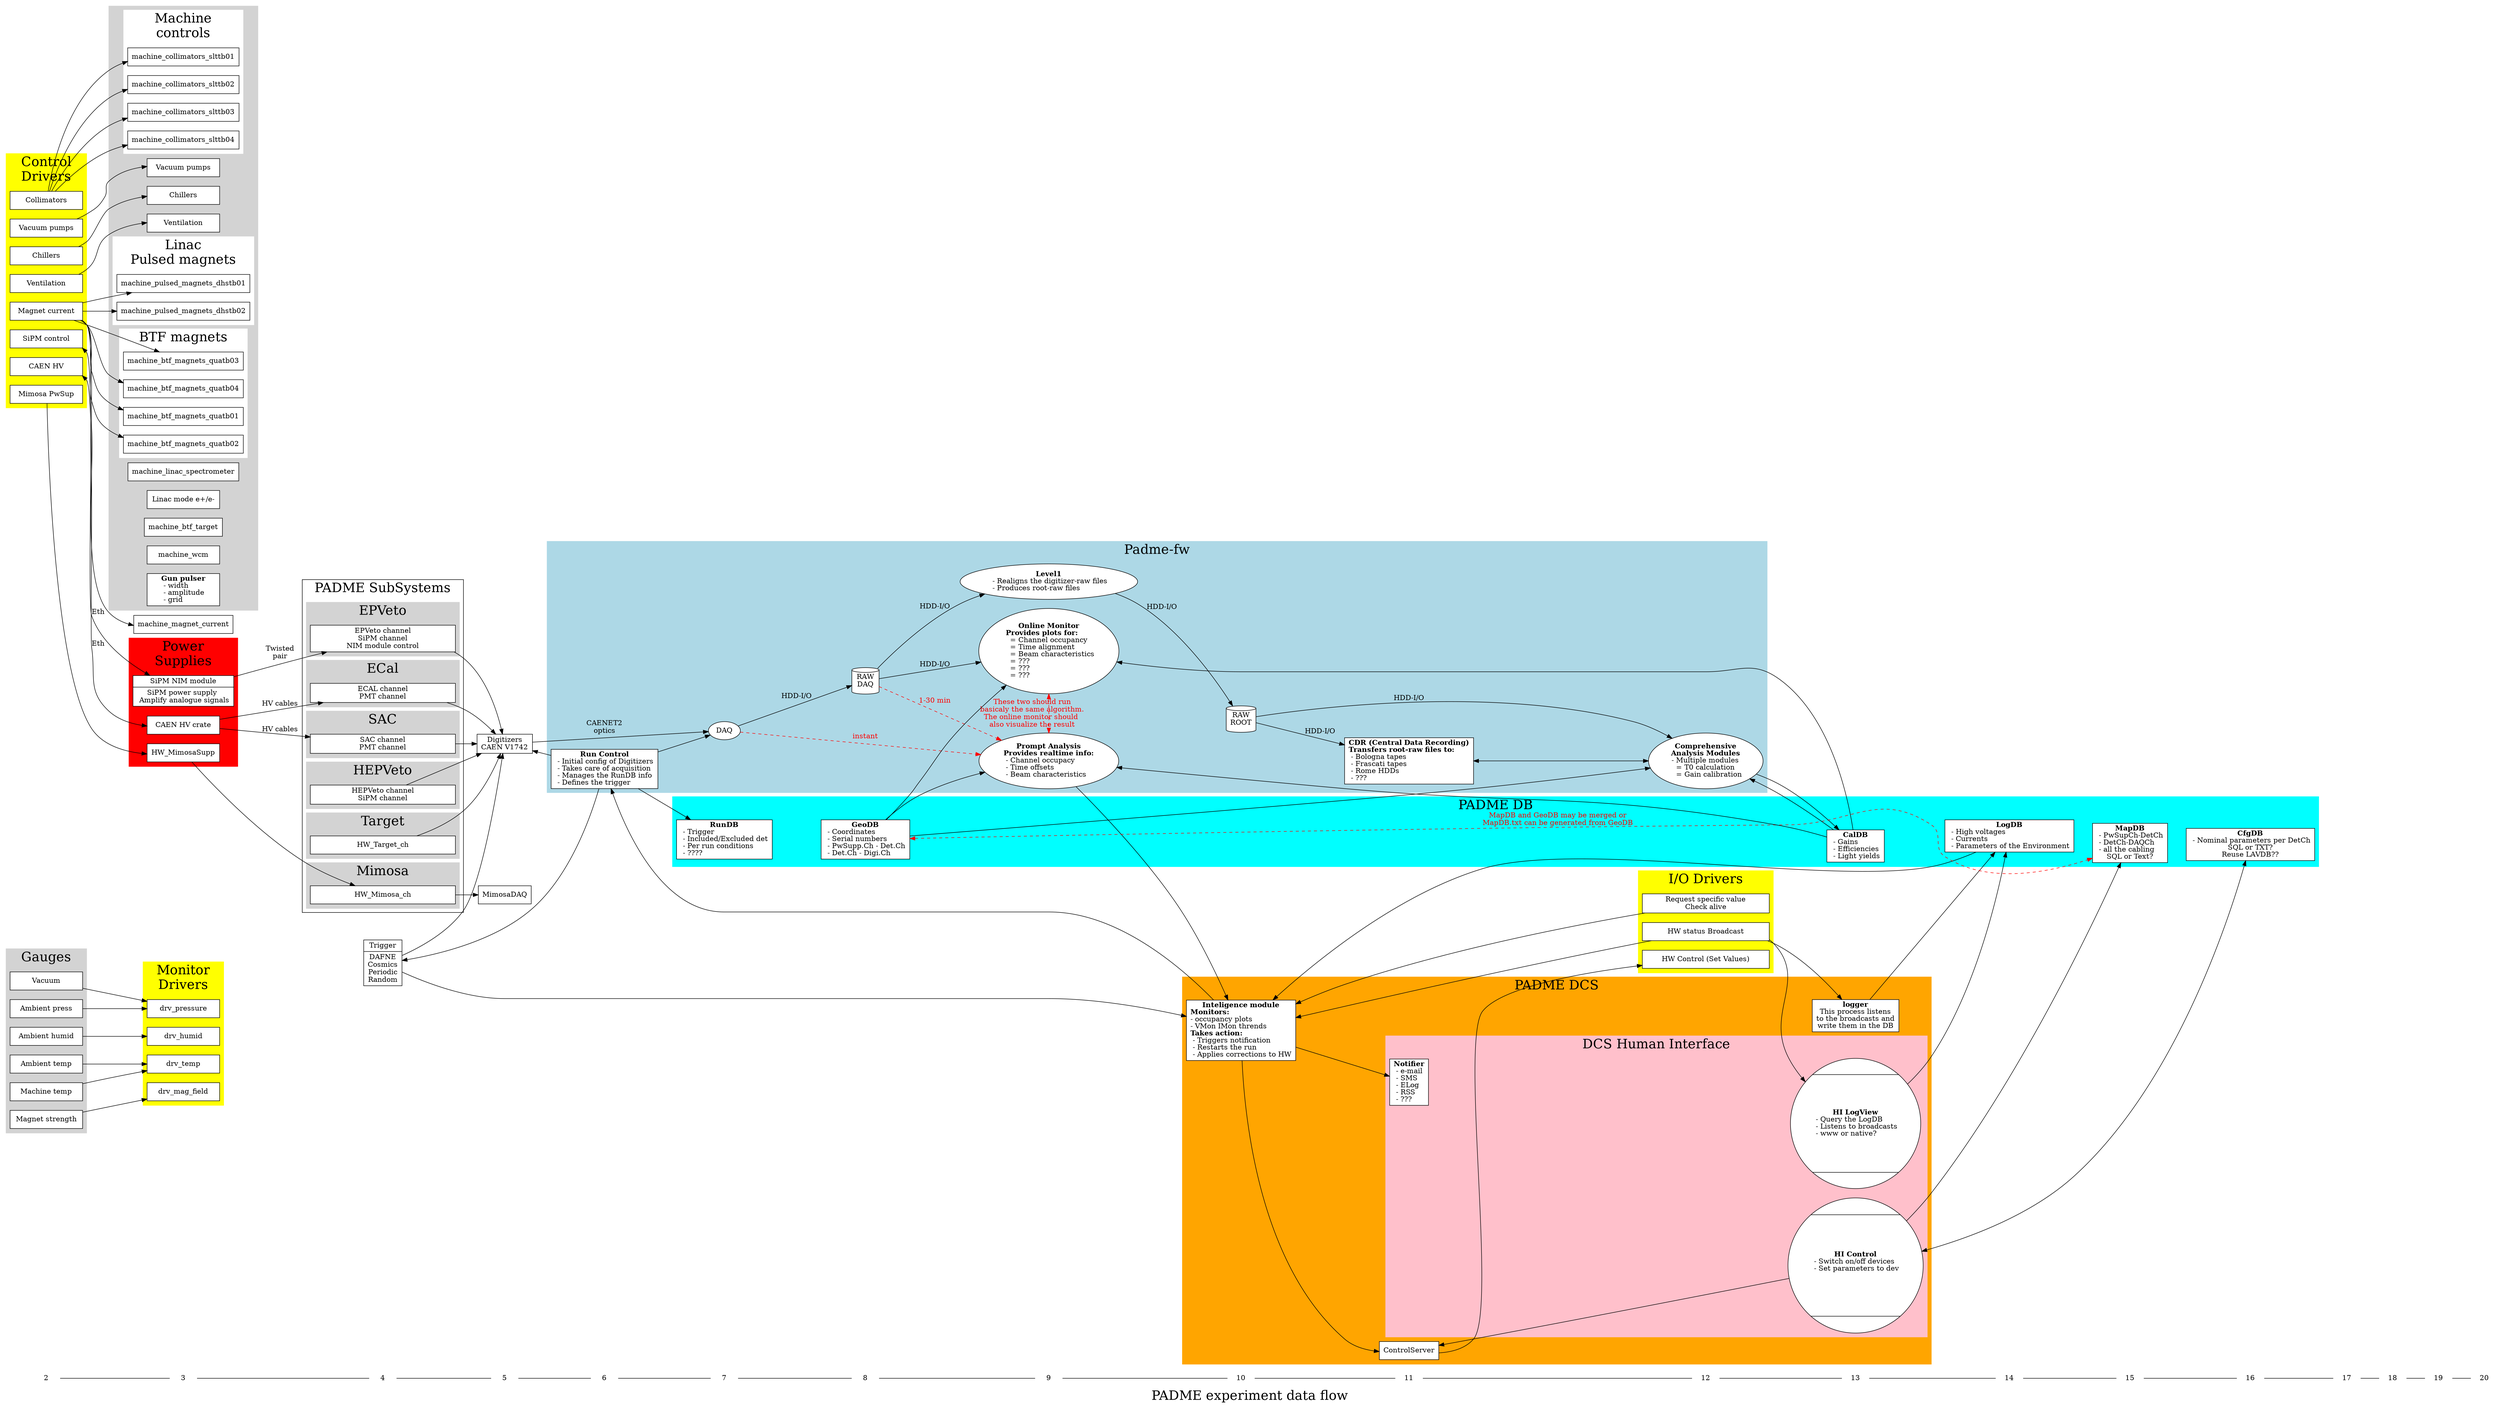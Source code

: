 #!/bin/dot -Tsvg

digraph PADME_flowchart {
  newrank=true;/*{{{*/
  remincross=true;
  compound=true;
  graph [ layout=dot] //, ratio=auto, splines=true, splines=spline];
  graph [rankdir=LR];

  {
    node [shape = none];
    edge[arrowhead=none];
    //1  ->
    2  -> 3  -> 4  -> 5  -> 6  -> 7  -> 8  -> 9  -> 10 -> 11 -> 12 -> 13 -> 14 -> 15 -> 16 -> 17 -> 18 -> 19 -> 20;
  }

  //graph[splines=true, splines=spline];
  //edge [splines=false, splines="",fontcolor=red, label="UU"];
  //edge[dir=both,label="edge"];
  fontsize=26;
  fontnames=svg;
  node[shape=record];/*}}}*/




  {//Harware units /*{{{*/
    graph[style=filled color=lightgrey];node[style=filled,fillcolor=white];
    subgraph cluster_gauges{
      node[width=2];
      label="Gauges";
      gauge_vacuum       [label="Vacuum"];
      gauge_ambtemp      [label="Ambient temp"];
      gauge_ambhumid     [label="Ambient humid"];
      gauge_ambpressure  [label="Ambient press"];
      gauge_temp         [label="Machine temp"];
      gauge_mag_field    [label="Magnet strength"];
    }
    subgraph cluster_machine_controls{
      {
    graph[style=filled color=white];//node[style=filled,fillcolor=white];
      node[width=2];
      graph[rank=same];
      label="Machine\ncontrols";
      machine_vacuum_pumps    [label="Vacuum pumps" ];
      machine_cooling         [label="Chillers"     ];
      machine_ventilation     [label="Ventilation"  ];
      //machine_magnet_current  [label="Magnet current"];
      machine_linac_spectrometer
      machine_linac_modeepem  [label="Linac mode e+/e-"];
      machine_btf_target

    subgraph cluster_linac_pulsed_magnets{
      label="Linac\nPulsed magnets";
      machine_pulsed_magnets_dhstb01;
      machine_pulsed_magnets_dhstb02;
    }
    subgraph cluster_btf_magnets{
      label="BTF magnets";
      machine_btf_magnets_quatb01;
      machine_btf_magnets_quatb02;
      machine_btf_magnets_quatb03;
      machine_btf_magnets_quatb04;
    }
    subgraph cluster_collimators{
      machine_collimators_slttb01;
      machine_collimators_slttb02;
      machine_collimators_slttb03;
      machine_collimators_slttb04;
    }
    machine_wcm;
    machine_gun_pulser[label=<<b>Gun pulser</b><br/> - width<br align="left"/> - amplitude<br align="left"/> - grid<br align="left"/>>]
      }
    }
  }/*}}}*/

  {//Kernel Drivers /*{{{*/
    node[width=2];
    graph[style=filled color=yellow];node[style=filled,fillcolor=white];
    {rank=same;
      // drv_mag_field;
      // drv_vacuum_pumps;
      // drv_IO_requestInfo;
    }
    subgraph cluster_drv_gauges{
      graph[rank=same];
      label="Monitor\nDrivers";
      drv_mag_field;
      drv_pressure;
      drv_temp;
      drv_humid;
    }
    subgraph  cluster_drv_controls{
      graph[rank=same];
      label="Control\nDrivers";
      drv_vacuum_pumps   [label="Vacuum pumps" ];
      drv_cooling        [label="Chillers"     ];
      drv_ventilation    [label="Ventilation"  ];
      drv_magnet_current [label="Magnet current"];
      drv_collimators    [label="Collimators"];
      drv_HV_caen        [label="CAEN HV"];
      drv_HV_NIM_SiPM    [label="SiPM control"];
      drv_Mimosa         [label="Mimosa PwSup"];

    }
    subgraph cluster_drv_IO{
    node[width=3.5];
      graph[rank=same];
      label="I/O Drivers";
      drv_IO_requestInfo [label="Request specific value\nCheck alive"];
      drv_IO_SetValues   [label="HW Control (Set Values)"];
      drv_IO_broadcast   [label="HW status Broadcast"];
    }
  }/*}}}*/

  subgraph cluster_PwSupplies{/*{{{*/
    graph[style=filled color=red];node[style=filled,fillcolor=white];
    node[width=2];
    label="Power\nSupplies";
    rank=same;
    HW_NIM_SiPM_Module   [label="<f0>SiPM NIM module | <f1> SiPM power supply \n Amplify analogue signals"];
    HW_CAEN_HV [label=<CAEN HV crate<br align="right"/>>]; //Eth control
    HW_MimosaSupp
  }/*}}}*/

  subgraph cluster_PADME_DET{/*{{{*/
    node[width=4];
    label="PADME SubSystems";

    rank=same;


    {graph[style=filled color=lightgrey];node[style=filled,fillcolor=white];
      subgraph cluster_ECAL {
        //node [style=filled]; color=blue;
        label="ECal";
        HW_ECAL_ch    [label="ECAL channel\nPMT channel"];
      }
      subgraph cluster_SAC {
        label="SAC";
        HW_SAC_ch    [label="SAC channel\nPMT channel"];
      }
      subgraph cluster_EPVeto {
        label="EPVeto";
        HW_EPVeto_ch  [label="EPVeto channel\nSiPM channel\nNIM module control"]
      }
      subgraph cluster_HEPVeto {
        label="HEPVeto";
        HW_HEPVeto_ch [label="HEPVeto channel\nSiPM channel"]
      }
      subgraph cluster_Target{
        label="Target";
        HW_Target_ch
      }
      subgraph cluster_Mimosa{
        label="Mimosa";
        HW_Mimosa_ch
      }
    }
  }/*}}}*/


  subgraph cluster_padme_fw{/*{{{*/
    graph[style=filled color=lightblue];node[style=filled,fillcolor=white];
    RunControl [label=<<b>Run Control</b><br/> - Initial config of Digitizers<br align="left"/> - Takes care of acquisition<br align="left"/> - Manages the RunDB info<br align="left"/> - Defines the trigger<br align="left"/>>];
    label="Padme-fw";
    { node[shape=cylinder];
      fw_HDD_digiraw  [label="RAW\nDAQ"];
      fw_HDD_rootraw  [label="RAW\nROOT"];
    }



    { node[shape=""];
      fw_DAQ            [label="DAQ"];
      fw_L1             [label=<<b>Level1</b><br/> - Realigns the digitizer-raw files<br align="left"/> - Produces root-raw files<br align="left"/>>];
      fw_OnlineMonitor  [label=<<b>Online Monitor</b><br/> <b>Provides plots for:</b><br align="left"/>   = Channel occupancy<br align="left"/>   = Time alignment<br align="left"/>   = Beam characteristics<br align="left"/>   = ???<br align="left"/>   = ???<br align="left"/>   = ???<br align="left"/>>];
      fw_PromptAnalysis [label=<<b>Prompt Analysis</b><br/><b>Provides realtime info:</b><br align="left"/> - Channel occupacy<br align="left"/> - Time offsets<br align="left"/> - Beam characteristics<br align="left"/>>];
      fw_ComprehensiveAnalysis[label=<<b>Comprehensive<br align="center"/>Analysis Modules</b><br/> - Multiple modules<br align="left"/>   = T0 calculation<br align="left"/>   = Gain calibration<br align="left"/>>];
    }
    fw_CDR [label=<<b>CDR (Central Data Recording)</b><br/><b>Transfers root-raw files to:</b><br align="left"/> - Bologna tapes<br align="left"/> - Frascati tapes<br align="left"/> - Rome HDDs<br align="left"/> - ???<br align="left"/>>];


    {rank=same;
      fw_CDR;
      //fw_ComprehensiveAnalysis
    }

    {rank=same;
      //fw_CDR;
      //fw_ComprehensiveAnalysis
      fw_OnlineMonitor;
      fw_PromptAnalysis;
      fw_L1
    }
    {edge[label="HDD-I/O"];
      fw_DAQ -> fw_HDD_digiraw;
      fw_HDD_digiraw-> fw_L1  ;
      fw_L1 -> fw_HDD_rootraw ;
      fw_HDD_digiraw->fw_OnlineMonitor;
      fw_HDD_rootraw -> { fw_CDR, fw_ComprehensiveAnalysis}
    }

    {edge[label="???",fontcolor=red,style=dashed,color=red];
      fw_DAQ->fw_PromptAnalysis[label="instant"];
      fw_HDD_digiraw->fw_PromptAnalysis[label="1-30 min"];
      {edge[control=faslse];
        fw_OnlineMonitor->fw_PromptAnalysis[dir=both,label="These two should run\nbasicaly the same algorithm.\nThe online monitor should \nalso visualize the result"];
      }
    }

    fw_CDR->fw_ComprehensiveAnalysis[dir=both,constraint=true];


  }/*}}}*/


  subgraph cluster_PADME_DCS {/*{{{*/
    graph[style=filled color=orange];node[style=filled,fillcolor=white];

    label="PADME DCS";
    decision [label=<<b>Inteligence module<br/>Monitors:</b><br align="left"/>- occupancy plots<br align="left"/>- VMon IMon thrends<br align="left"/><b>Takes action:</b><br align="left"/> - Triggers notification<br align="left"/> - Restarts the run<br align="left"/> - Applies corrections to HW<br align="left"/>>];
    logger [shape=box,label=<<b>logger</b><br/>This process listens<br/>to the broadcasts and<br/>write them in the DB<br/>>];
    ControlServer;
    //{rank=same;
    //  ControlServer;
    //  logger;
    //}
    subgraph cluster_HI
    {
      label="DCS Human Interface";
      graph[style=filled color=pink];node[style=filled,fillcolor=white];
      {
        rank=same;
        node[shape=Mcircle];
        HIControl[label=<<b>HI Control</b><br/> - Switch on/off devices<br align="left"/> - Set parameters to dev<br align="left"/> >];
        HILogView[label=<<b>HI LogView</b><br/> - Query the LogDB<br align="left"/> - Listens to broadcasts<br align="left"/> - www or native?<br align="left"/>>];
      }
      notify   [label=<<b>Notifier</b><br/> - e-mail<br align="left"/> - SMS<br align="left"/> - ELog<br align="left"/> - RSS<br align="left"/> - ???<br align="left"/>>];

      //HIRunControl;
    }
  }/*}}}*/

//label=<<b>Level1</b><br/><br align="left"/><br align="left"/><br align="left"/><br align="left"/><br align="left"/><br align="left"/><br align="left"/><br align="left"/>>
  subgraph cluster_PADME_DB {/*{{{*/
    graph[style=filled color=cyan];node[style=filled,fillcolor=white];
    //rank=same;
    label="PADME DB";
    LogDB   [label=<<b>LogDB</b><br/> - High voltages<br align="left"/> - Currents<br align="left"/> - Parameters of the Environment<br align="left"/>>];

    CfgDB   [label=<<b>CfgDB</b><br/> - Nominal parameters per DetCh<br align="left"/>SQL or TXT?<br/>Reuse LAVDB??<br/>>];

    MapDB   [label=<<b>MapDB</b><br/> - PwSupCh-DetCh<br align="left"/> - DetCh-DAQCh<br align="left"/> - all the cabling<br align="left"/>SQL or Text?<br/>>];

    RunDB   [label=<<b>RunDB</b><br/> - Trigger<br align="left"/> - Included/Excluded det<br align="left"/> - Per run conditions<br align="left"/> - ????<br align="left"/>>]

    GeoDB   [label=<<b>GeoDB</b><br/> - Coordinates<br align="left"/> - Serial numbers<br align="left"/> - PwSupp.Ch - Det.Ch<br align="left"/> - Det.Ch - Digi.Ch<br align="left"/>>]

    CalDB   [label=<<b>CalDB</b><br/> - Gains<br align="left"/> - Efficiencies<br align="left"/> - Light yields<br align="left"/>>];
    //"CalDB|Callibration\ncoefficients"

    {rank=same;
      //GeoDB;
      //CalDB;
    }



    {edge[label="???",fontcolor=red,style=dashed,color=red,constraint=false];
      GeoDB->MapDB[dir=both, label="MapDB and GeoDB may be merged or\nMapDB.txt can be generated from GeoDB"];
      //RunDB->CalDB[dir=both]; // it is not needed. they will be neede on analysis level
    }


    {edge[style=invis]
      LogDB->MapDB->CfgDB;
    }
  }/*}}}*/


  drv_Mimosa->HW_MimosaSupp->HW_Mimosa_ch->MimosaDAQ


    GeoDB->{fw_PromptAnalysis,fw_OnlineMonitor,fw_ComprehensiveAnalysis}
  CalDB->{fw_PromptAnalysis,fw_OnlineMonitor,fw_ComprehensiveAnalysis}[concentrate=true]
    fw_ComprehensiveAnalysis->CalDB;





  RunControl->RunDB;
  //HIRunControl->RunControl;

  logger->LogDB;

  drv_IO_broadcast ->logger;

  HIControl-> ControlServer;
  //ControlServer->HIControl;

  ControlServer->drv_IO_SetValues;
  //drv_IO_SetValues->ControlServer;

  HIControl->CfgDB[dir=both];
  drv_IO_broadcast->HILogView;
  HILogView->LogDB;
  HIControl->MapDB;

  {
    //edge[style=invis]
    fw_PromptAnalysis->decision;
    decision->ControlServer;
    LogDB->decision;
    decision->RunControl;
    Trigger->decision;
    drv_IO_requestInfo->decision;
  }
  drv_IO_broadcast-> decision;
  decision-> notify;



  Trigger[label="Trigger|DAFNE\nCosmics\nPeriodic\nRandom"];
  Trigger -> HW_Digitizer[constraint=false];

  RunControl;
  RunControl->HW_Digitizer;
  RunControl->fw_DAQ[constraint=false];
  RunControl->Trigger;
  //Trigger->RunControl;






  HW_ECAL_ch   ->HW_Digitizer;
  HW_EPVeto_ch ->HW_Digitizer;
  HW_HEPVeto_ch->HW_Digitizer;
  HW_Target_ch ->HW_Digitizer;
  HW_SAC_ch -> HW_Digitizer;


  drv_HV_NIM_SiPM  ->  HW_NIM_SiPM_Module  [label="Eth",dir=both];
  HW_NIM_SiPM_Module-> HW_EPVeto_ch [label="Twisted\npair"];

  HW_Digitizer [label="Digitizers\nCAEN V1742"];


  drv_HV_caen  ->  HW_CAEN_HV [label="Eth",dir=both];
  HW_CAEN_HV -> HW_ECAL_ch [label="HV cables"];
  HW_CAEN_HV -> HW_SAC_ch [label="HV cables"];








  // edges
  gauge_vacuum      ->drv_pressure;
  gauge_ambtemp     ->drv_temp;
  gauge_ambhumid    ->drv_humid;
  gauge_ambpressure ->drv_pressure;
  gauge_temp        ->drv_temp;
  gauge_mag_field   ->drv_mag_field;

  drv_vacuum_pumps  ->machine_vacuum_pumps  ;
  drv_cooling       ->machine_cooling       ;
  drv_ventilation   ->machine_ventilation   ;
  drv_magnet_current->machine_magnet_current;







  machine_linac_spectrometer
    machine_linac_modeepem 
    machine_btf_target
    drv_magnet_current->{
      machine_pulsed_magnets_dhstb01
        machine_pulsed_magnets_dhstb02
        machine_btf_magnets_quatb01
        machine_btf_magnets_quatb02
        machine_btf_magnets_quatb03
        machine_btf_magnets_quatb04
    }
  drv_collimators->{
    machine_collimators_slttb01
      machine_collimators_slttb02
      machine_collimators_slttb03
      machine_collimators_slttb04
  }
  machine_wcm
    machine_gun_pulser





















    HW_Digitizer -> fw_DAQ[label="CAENET2\noptics"];


  //{rank=same;Trigger, fw_DAQ;}

  //{ rank=same; 1 ; gauge_vacuum }
  { rank=same; 2 ; drv_cooling}
  { rank=same; 3 ; HW_MimosaSupp; machine_magnet_current}
  { rank=same; 4 ; HW_EPVeto_ch, Trigger}
  { rank=same; 5 ; HW_Digitizer}
  { rank=same; 6 ; RunControl}
  { rank=same; 7 ; fw_DAQ;}
  // { rank=same; 7 ; RunControl}
  // { rank=same; 8 ; }
  // { rank=same; 9 ;}
  // { rank=same; 10; decision}
  // { rank=same; 11;    }
  // { rank=same; 12; HIControl}
  // { rank=same; 13; LogDB}
  // { rank=same; 14; }
  // { rank=same; 15; drv_IO_requestInfo}
  // { rank=same; 16; }
  { rank=same; 17; }
  { rank=same; 18; }
  { rank=same; 19; }
  { rank=same; 20; }
  //Trigger->LogDB



  label="PADME experiment data flow";
}




//HINTS:
//drivers ->logger[ltail=cluster_drivers];
//edge[style=invis]
//edge[constraint=false];
//edge[concentrate=false];
//label=<<b>Level1</b><br/><br align="left"/><br align="left"/><br align="left"/><br align="left"/><br align="left"/><br align="left"/><br align="left"/><br align="left"/>>
